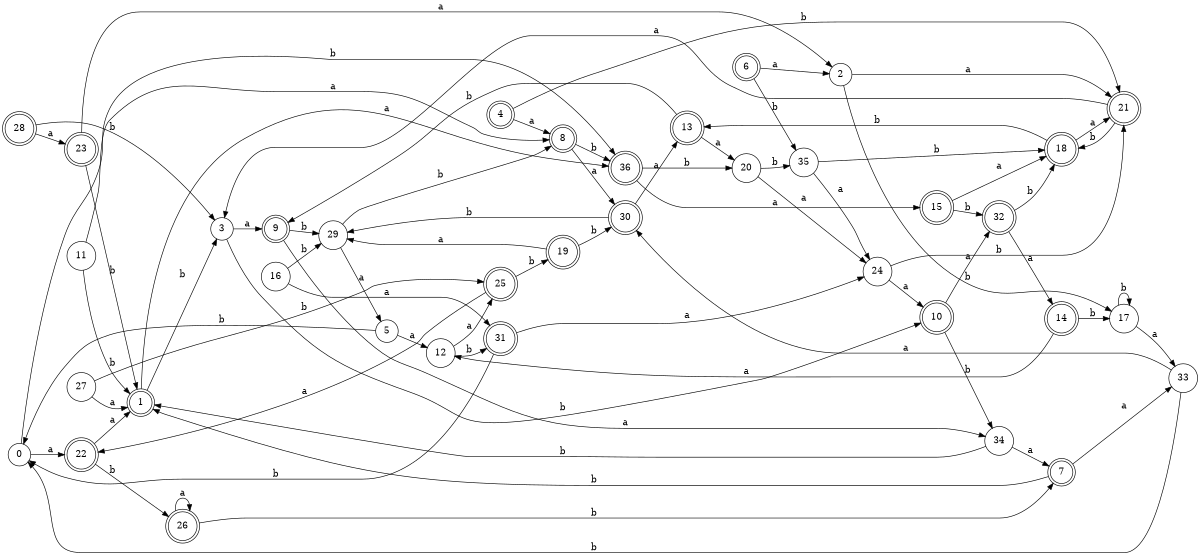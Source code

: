 digraph n30_6 {
__start0 [label="" shape="none"];

rankdir=LR;
size="8,5";

s0 [style="filled", color="black", fillcolor="white" shape="circle", label="0"];
s1 [style="rounded,filled", color="black", fillcolor="white" shape="doublecircle", label="1"];
s2 [style="filled", color="black", fillcolor="white" shape="circle", label="2"];
s3 [style="filled", color="black", fillcolor="white" shape="circle", label="3"];
s4 [style="rounded,filled", color="black", fillcolor="white" shape="doublecircle", label="4"];
s5 [style="filled", color="black", fillcolor="white" shape="circle", label="5"];
s6 [style="rounded,filled", color="black", fillcolor="white" shape="doublecircle", label="6"];
s7 [style="rounded,filled", color="black", fillcolor="white" shape="doublecircle", label="7"];
s8 [style="rounded,filled", color="black", fillcolor="white" shape="doublecircle", label="8"];
s9 [style="rounded,filled", color="black", fillcolor="white" shape="doublecircle", label="9"];
s10 [style="rounded,filled", color="black", fillcolor="white" shape="doublecircle", label="10"];
s11 [style="filled", color="black", fillcolor="white" shape="circle", label="11"];
s12 [style="filled", color="black", fillcolor="white" shape="circle", label="12"];
s13 [style="rounded,filled", color="black", fillcolor="white" shape="doublecircle", label="13"];
s14 [style="rounded,filled", color="black", fillcolor="white" shape="doublecircle", label="14"];
s15 [style="rounded,filled", color="black", fillcolor="white" shape="doublecircle", label="15"];
s16 [style="filled", color="black", fillcolor="white" shape="circle", label="16"];
s17 [style="filled", color="black", fillcolor="white" shape="circle", label="17"];
s18 [style="rounded,filled", color="black", fillcolor="white" shape="doublecircle", label="18"];
s19 [style="rounded,filled", color="black", fillcolor="white" shape="doublecircle", label="19"];
s20 [style="filled", color="black", fillcolor="white" shape="circle", label="20"];
s21 [style="rounded,filled", color="black", fillcolor="white" shape="doublecircle", label="21"];
s22 [style="rounded,filled", color="black", fillcolor="white" shape="doublecircle", label="22"];
s23 [style="rounded,filled", color="black", fillcolor="white" shape="doublecircle", label="23"];
s24 [style="filled", color="black", fillcolor="white" shape="circle", label="24"];
s25 [style="rounded,filled", color="black", fillcolor="white" shape="doublecircle", label="25"];
s26 [style="rounded,filled", color="black", fillcolor="white" shape="doublecircle", label="26"];
s27 [style="filled", color="black", fillcolor="white" shape="circle", label="27"];
s28 [style="rounded,filled", color="black", fillcolor="white" shape="doublecircle", label="28"];
s29 [style="filled", color="black", fillcolor="white" shape="circle", label="29"];
s30 [style="rounded,filled", color="black", fillcolor="white" shape="doublecircle", label="30"];
s31 [style="rounded,filled", color="black", fillcolor="white" shape="doublecircle", label="31"];
s32 [style="rounded,filled", color="black", fillcolor="white" shape="doublecircle", label="32"];
s33 [style="filled", color="black", fillcolor="white" shape="circle", label="33"];
s34 [style="filled", color="black", fillcolor="white" shape="circle", label="34"];
s35 [style="filled", color="black", fillcolor="white" shape="circle", label="35"];
s36 [style="rounded,filled", color="black", fillcolor="white" shape="doublecircle", label="36"];
s0 -> s22 [label="a"];
s0 -> s36 [label="b"];
s1 -> s36 [label="a"];
s1 -> s3 [label="b"];
s2 -> s21 [label="a"];
s2 -> s17 [label="b"];
s3 -> s9 [label="a"];
s3 -> s10 [label="b"];
s4 -> s8 [label="a"];
s4 -> s21 [label="b"];
s5 -> s12 [label="a"];
s5 -> s0 [label="b"];
s6 -> s2 [label="a"];
s6 -> s35 [label="b"];
s7 -> s33 [label="a"];
s7 -> s1 [label="b"];
s8 -> s30 [label="a"];
s8 -> s36 [label="b"];
s9 -> s34 [label="a"];
s9 -> s29 [label="b"];
s10 -> s32 [label="a"];
s10 -> s34 [label="b"];
s11 -> s8 [label="a"];
s11 -> s1 [label="b"];
s12 -> s25 [label="a"];
s12 -> s31 [label="b"];
s13 -> s20 [label="a"];
s13 -> s9 [label="b"];
s14 -> s12 [label="a"];
s14 -> s17 [label="b"];
s15 -> s18 [label="a"];
s15 -> s32 [label="b"];
s16 -> s31 [label="a"];
s16 -> s29 [label="b"];
s17 -> s33 [label="a"];
s17 -> s17 [label="b"];
s18 -> s21 [label="a"];
s18 -> s13 [label="b"];
s19 -> s29 [label="a"];
s19 -> s30 [label="b"];
s20 -> s24 [label="a"];
s20 -> s35 [label="b"];
s21 -> s3 [label="a"];
s21 -> s18 [label="b"];
s22 -> s1 [label="a"];
s22 -> s26 [label="b"];
s23 -> s2 [label="a"];
s23 -> s1 [label="b"];
s24 -> s10 [label="a"];
s24 -> s21 [label="b"];
s25 -> s22 [label="a"];
s25 -> s19 [label="b"];
s26 -> s26 [label="a"];
s26 -> s7 [label="b"];
s27 -> s1 [label="a"];
s27 -> s25 [label="b"];
s28 -> s23 [label="a"];
s28 -> s3 [label="b"];
s29 -> s5 [label="a"];
s29 -> s8 [label="b"];
s30 -> s13 [label="a"];
s30 -> s29 [label="b"];
s31 -> s24 [label="a"];
s31 -> s0 [label="b"];
s32 -> s14 [label="a"];
s32 -> s18 [label="b"];
s33 -> s30 [label="a"];
s33 -> s0 [label="b"];
s34 -> s7 [label="a"];
s34 -> s1 [label="b"];
s35 -> s24 [label="a"];
s35 -> s18 [label="b"];
s36 -> s15 [label="a"];
s36 -> s20 [label="b"];

}